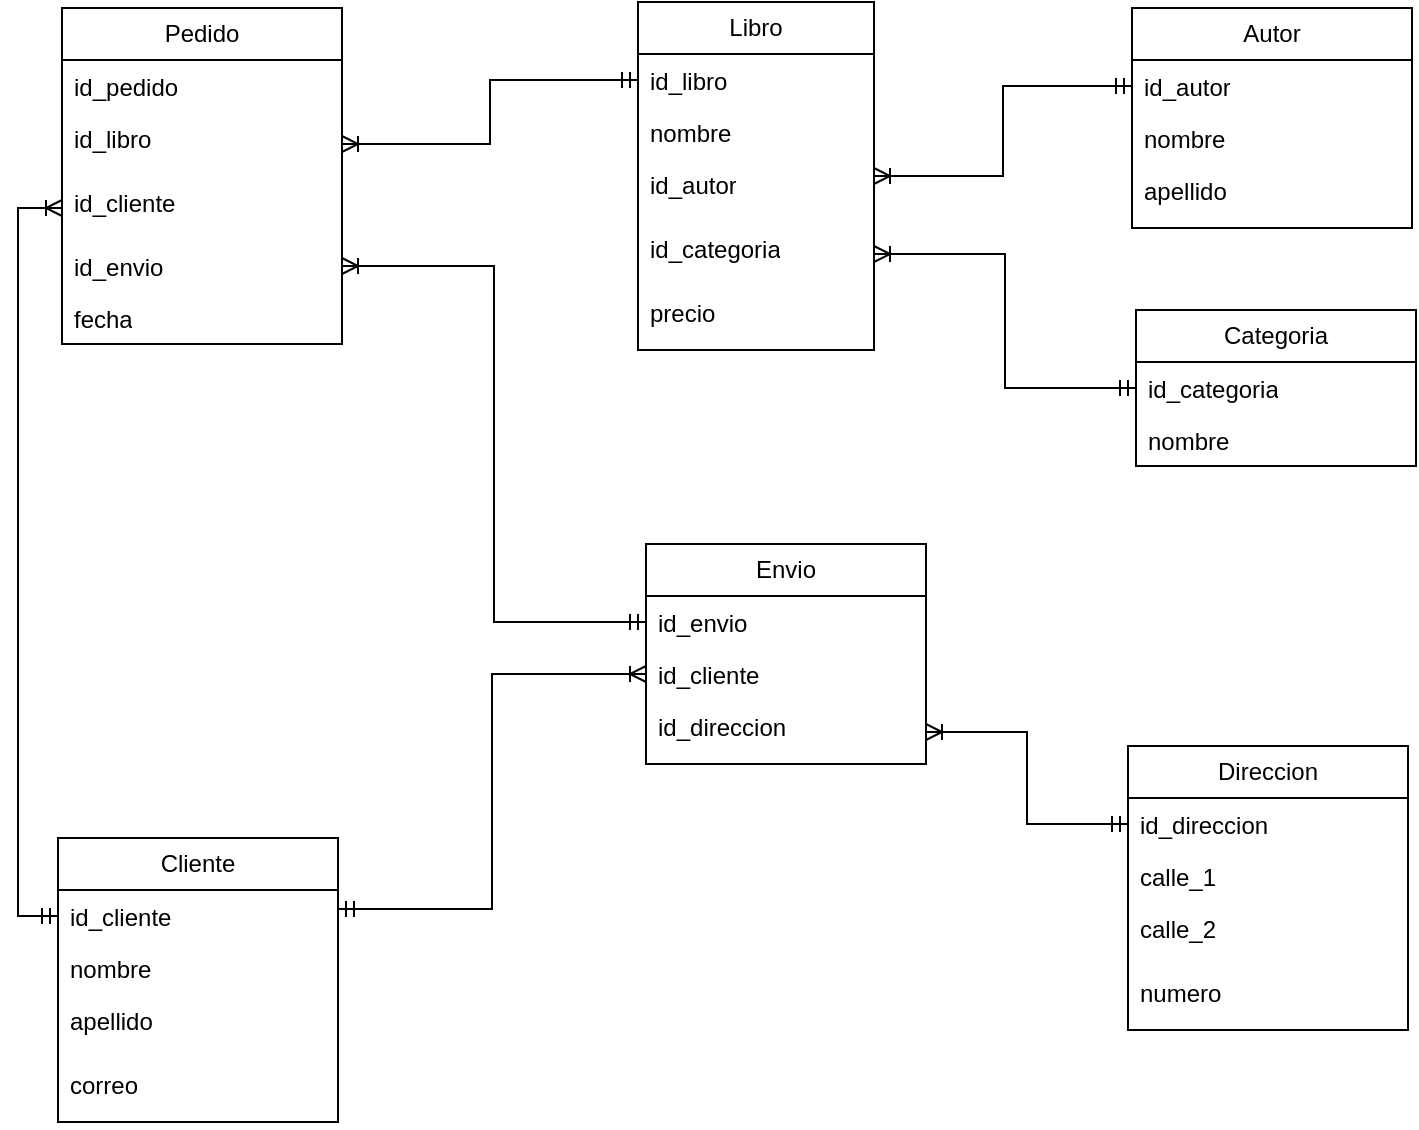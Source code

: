 <mxfile version="24.3.1" type="github">
  <diagram name="Page-1" id="NJj6v3TNy6NycYDOOsy1">
    <mxGraphModel dx="1067" dy="671" grid="0" gridSize="10" guides="1" tooltips="1" connect="1" arrows="1" fold="1" page="1" pageScale="1" pageWidth="850" pageHeight="1100" math="0" shadow="0">
      <root>
        <mxCell id="0" />
        <mxCell id="1" parent="0" />
        <mxCell id="eZbpMwk5PudAEd0YVaxT-1" value="Cliente" style="swimlane;fontStyle=0;childLayout=stackLayout;horizontal=1;startSize=26;fillColor=none;horizontalStack=0;resizeParent=1;resizeParentMax=0;resizeLast=0;collapsible=1;marginBottom=0;whiteSpace=wrap;html=1;" parent="1" vertex="1">
          <mxGeometry x="83" y="751" width="140" height="142" as="geometry" />
        </mxCell>
        <mxCell id="eZbpMwk5PudAEd0YVaxT-2" value="id_cliente" style="text;strokeColor=none;fillColor=none;align=left;verticalAlign=top;spacingLeft=4;spacingRight=4;overflow=hidden;rotatable=0;points=[[0,0.5],[1,0.5]];portConstraint=eastwest;whiteSpace=wrap;html=1;" parent="eZbpMwk5PudAEd0YVaxT-1" vertex="1">
          <mxGeometry y="26" width="140" height="26" as="geometry" />
        </mxCell>
        <mxCell id="eZbpMwk5PudAEd0YVaxT-3" value="nombre" style="text;strokeColor=none;fillColor=none;align=left;verticalAlign=top;spacingLeft=4;spacingRight=4;overflow=hidden;rotatable=0;points=[[0,0.5],[1,0.5]];portConstraint=eastwest;whiteSpace=wrap;html=1;" parent="eZbpMwk5PudAEd0YVaxT-1" vertex="1">
          <mxGeometry y="52" width="140" height="26" as="geometry" />
        </mxCell>
        <mxCell id="-5baJ4B15Eqb_kxvuub7-14" value="apellido" style="text;strokeColor=none;fillColor=none;align=left;verticalAlign=top;spacingLeft=4;spacingRight=4;overflow=hidden;rotatable=0;points=[[0,0.5],[1,0.5]];portConstraint=eastwest;whiteSpace=wrap;html=1;" vertex="1" parent="eZbpMwk5PudAEd0YVaxT-1">
          <mxGeometry y="78" width="140" height="32" as="geometry" />
        </mxCell>
        <mxCell id="eZbpMwk5PudAEd0YVaxT-4" value="&lt;div&gt;correo&lt;/div&gt;" style="text;strokeColor=none;fillColor=none;align=left;verticalAlign=top;spacingLeft=4;spacingRight=4;overflow=hidden;rotatable=0;points=[[0,0.5],[1,0.5]];portConstraint=eastwest;whiteSpace=wrap;html=1;" parent="eZbpMwk5PudAEd0YVaxT-1" vertex="1">
          <mxGeometry y="110" width="140" height="32" as="geometry" />
        </mxCell>
        <mxCell id="-5baJ4B15Eqb_kxvuub7-17" style="edgeStyle=orthogonalEdgeStyle;rounded=0;orthogonalLoop=1;jettySize=auto;html=1;entryX=0;entryY=0.5;entryDx=0;entryDy=0;endArrow=ERmandOne;endFill=0;startArrow=ERoneToMany;startFill=0;" edge="1" parent="1" source="eZbpMwk5PudAEd0YVaxT-6" target="-5baJ4B15Eqb_kxvuub7-2">
          <mxGeometry relative="1" as="geometry" />
        </mxCell>
        <mxCell id="eZbpMwk5PudAEd0YVaxT-6" value="Libro" style="swimlane;fontStyle=0;childLayout=stackLayout;horizontal=1;startSize=26;fillColor=none;horizontalStack=0;resizeParent=1;resizeParentMax=0;resizeLast=0;collapsible=1;marginBottom=0;whiteSpace=wrap;html=1;" parent="1" vertex="1">
          <mxGeometry x="373" y="333" width="118" height="174" as="geometry" />
        </mxCell>
        <mxCell id="eZbpMwk5PudAEd0YVaxT-7" value="id_libro" style="text;strokeColor=none;fillColor=none;align=left;verticalAlign=top;spacingLeft=4;spacingRight=4;overflow=hidden;rotatable=0;points=[[0,0.5],[1,0.5]];portConstraint=eastwest;whiteSpace=wrap;html=1;" parent="eZbpMwk5PudAEd0YVaxT-6" vertex="1">
          <mxGeometry y="26" width="118" height="26" as="geometry" />
        </mxCell>
        <mxCell id="eZbpMwk5PudAEd0YVaxT-8" value="nombre" style="text;strokeColor=none;fillColor=none;align=left;verticalAlign=top;spacingLeft=4;spacingRight=4;overflow=hidden;rotatable=0;points=[[0,0.5],[1,0.5]];portConstraint=eastwest;whiteSpace=wrap;html=1;" parent="eZbpMwk5PudAEd0YVaxT-6" vertex="1">
          <mxGeometry y="52" width="118" height="26" as="geometry" />
        </mxCell>
        <mxCell id="eZbpMwk5PudAEd0YVaxT-9" value="id_autor" style="text;strokeColor=none;fillColor=none;align=left;verticalAlign=top;spacingLeft=4;spacingRight=4;overflow=hidden;rotatable=0;points=[[0,0.5],[1,0.5]];portConstraint=eastwest;whiteSpace=wrap;html=1;" parent="eZbpMwk5PudAEd0YVaxT-6" vertex="1">
          <mxGeometry y="78" width="118" height="32" as="geometry" />
        </mxCell>
        <mxCell id="eZbpMwk5PudAEd0YVaxT-10" value="id_categoria" style="text;strokeColor=none;fillColor=none;align=left;verticalAlign=top;spacingLeft=4;spacingRight=4;overflow=hidden;rotatable=0;points=[[0,0.5],[1,0.5]];portConstraint=eastwest;whiteSpace=wrap;html=1;" parent="eZbpMwk5PudAEd0YVaxT-6" vertex="1">
          <mxGeometry y="110" width="118" height="32" as="geometry" />
        </mxCell>
        <mxCell id="-5baJ4B15Eqb_kxvuub7-10" value="precio" style="text;strokeColor=none;fillColor=none;align=left;verticalAlign=top;spacingLeft=4;spacingRight=4;overflow=hidden;rotatable=0;points=[[0,0.5],[1,0.5]];portConstraint=eastwest;whiteSpace=wrap;html=1;" vertex="1" parent="eZbpMwk5PudAEd0YVaxT-6">
          <mxGeometry y="142" width="118" height="32" as="geometry" />
        </mxCell>
        <mxCell id="eZbpMwk5PudAEd0YVaxT-11" value="Pedido" style="swimlane;fontStyle=0;childLayout=stackLayout;horizontal=1;startSize=26;fillColor=none;horizontalStack=0;resizeParent=1;resizeParentMax=0;resizeLast=0;collapsible=1;marginBottom=0;whiteSpace=wrap;html=1;" parent="1" vertex="1">
          <mxGeometry x="85" y="336" width="140" height="168" as="geometry" />
        </mxCell>
        <mxCell id="eZbpMwk5PudAEd0YVaxT-12" value="id_pedido" style="text;strokeColor=none;fillColor=none;align=left;verticalAlign=top;spacingLeft=4;spacingRight=4;overflow=hidden;rotatable=0;points=[[0,0.5],[1,0.5]];portConstraint=eastwest;whiteSpace=wrap;html=1;" parent="eZbpMwk5PudAEd0YVaxT-11" vertex="1">
          <mxGeometry y="26" width="140" height="26" as="geometry" />
        </mxCell>
        <mxCell id="eZbpMwk5PudAEd0YVaxT-16" value="id_libro" style="text;strokeColor=none;fillColor=none;align=left;verticalAlign=top;spacingLeft=4;spacingRight=4;overflow=hidden;rotatable=0;points=[[0,0.5],[1,0.5]];portConstraint=eastwest;whiteSpace=wrap;html=1;" parent="eZbpMwk5PudAEd0YVaxT-11" vertex="1">
          <mxGeometry y="52" width="140" height="32" as="geometry" />
        </mxCell>
        <mxCell id="eZbpMwk5PudAEd0YVaxT-14" value="id_cliente" style="text;strokeColor=none;fillColor=none;align=left;verticalAlign=top;spacingLeft=4;spacingRight=4;overflow=hidden;rotatable=0;points=[[0,0.5],[1,0.5]];portConstraint=eastwest;whiteSpace=wrap;html=1;" parent="eZbpMwk5PudAEd0YVaxT-11" vertex="1">
          <mxGeometry y="84" width="140" height="32" as="geometry" />
        </mxCell>
        <mxCell id="-5baJ4B15Eqb_kxvuub7-36" value="id_envio" style="text;strokeColor=none;fillColor=none;align=left;verticalAlign=top;spacingLeft=4;spacingRight=4;overflow=hidden;rotatable=0;points=[[0,0.5],[1,0.5]];portConstraint=eastwest;whiteSpace=wrap;html=1;" vertex="1" parent="eZbpMwk5PudAEd0YVaxT-11">
          <mxGeometry y="116" width="140" height="26" as="geometry" />
        </mxCell>
        <mxCell id="eZbpMwk5PudAEd0YVaxT-13" value="fecha" style="text;strokeColor=none;fillColor=none;align=left;verticalAlign=top;spacingLeft=4;spacingRight=4;overflow=hidden;rotatable=0;points=[[0,0.5],[1,0.5]];portConstraint=eastwest;whiteSpace=wrap;html=1;" parent="eZbpMwk5PudAEd0YVaxT-11" vertex="1">
          <mxGeometry y="142" width="140" height="26" as="geometry" />
        </mxCell>
        <mxCell id="eZbpMwk5PudAEd0YVaxT-19" style="edgeStyle=orthogonalEdgeStyle;rounded=0;orthogonalLoop=1;jettySize=auto;html=1;entryX=1;entryY=0.5;entryDx=0;entryDy=0;exitX=0;exitY=0.5;exitDx=0;exitDy=0;endArrow=ERoneToMany;endFill=0;startArrow=ERmandOne;startFill=0;" parent="1" source="eZbpMwk5PudAEd0YVaxT-7" target="eZbpMwk5PudAEd0YVaxT-16" edge="1">
          <mxGeometry relative="1" as="geometry">
            <mxPoint x="470" y="179" as="sourcePoint" />
            <mxPoint x="522" y="418" as="targetPoint" />
          </mxGeometry>
        </mxCell>
        <mxCell id="-5baJ4B15Eqb_kxvuub7-1" value="Autor" style="swimlane;fontStyle=0;childLayout=stackLayout;horizontal=1;startSize=26;fillColor=none;horizontalStack=0;resizeParent=1;resizeParentMax=0;resizeLast=0;collapsible=1;marginBottom=0;whiteSpace=wrap;html=1;" vertex="1" parent="1">
          <mxGeometry x="620" y="336" width="140" height="110" as="geometry" />
        </mxCell>
        <mxCell id="-5baJ4B15Eqb_kxvuub7-2" value="id_autor" style="text;strokeColor=none;fillColor=none;align=left;verticalAlign=top;spacingLeft=4;spacingRight=4;overflow=hidden;rotatable=0;points=[[0,0.5],[1,0.5]];portConstraint=eastwest;whiteSpace=wrap;html=1;" vertex="1" parent="-5baJ4B15Eqb_kxvuub7-1">
          <mxGeometry y="26" width="140" height="26" as="geometry" />
        </mxCell>
        <mxCell id="-5baJ4B15Eqb_kxvuub7-3" value="nombre" style="text;strokeColor=none;fillColor=none;align=left;verticalAlign=top;spacingLeft=4;spacingRight=4;overflow=hidden;rotatable=0;points=[[0,0.5],[1,0.5]];portConstraint=eastwest;whiteSpace=wrap;html=1;" vertex="1" parent="-5baJ4B15Eqb_kxvuub7-1">
          <mxGeometry y="52" width="140" height="26" as="geometry" />
        </mxCell>
        <mxCell id="-5baJ4B15Eqb_kxvuub7-4" value="apellido" style="text;strokeColor=none;fillColor=none;align=left;verticalAlign=top;spacingLeft=4;spacingRight=4;overflow=hidden;rotatable=0;points=[[0,0.5],[1,0.5]];portConstraint=eastwest;whiteSpace=wrap;html=1;" vertex="1" parent="-5baJ4B15Eqb_kxvuub7-1">
          <mxGeometry y="78" width="140" height="32" as="geometry" />
        </mxCell>
        <mxCell id="-5baJ4B15Eqb_kxvuub7-6" value="Categoria" style="swimlane;fontStyle=0;childLayout=stackLayout;horizontal=1;startSize=26;fillColor=none;horizontalStack=0;resizeParent=1;resizeParentMax=0;resizeLast=0;collapsible=1;marginBottom=0;whiteSpace=wrap;html=1;" vertex="1" parent="1">
          <mxGeometry x="622" y="487" width="140" height="78" as="geometry" />
        </mxCell>
        <mxCell id="-5baJ4B15Eqb_kxvuub7-7" value="id_categoria" style="text;strokeColor=none;fillColor=none;align=left;verticalAlign=top;spacingLeft=4;spacingRight=4;overflow=hidden;rotatable=0;points=[[0,0.5],[1,0.5]];portConstraint=eastwest;whiteSpace=wrap;html=1;" vertex="1" parent="-5baJ4B15Eqb_kxvuub7-6">
          <mxGeometry y="26" width="140" height="26" as="geometry" />
        </mxCell>
        <mxCell id="-5baJ4B15Eqb_kxvuub7-8" value="nombre" style="text;strokeColor=none;fillColor=none;align=left;verticalAlign=top;spacingLeft=4;spacingRight=4;overflow=hidden;rotatable=0;points=[[0,0.5],[1,0.5]];portConstraint=eastwest;whiteSpace=wrap;html=1;" vertex="1" parent="-5baJ4B15Eqb_kxvuub7-6">
          <mxGeometry y="52" width="140" height="26" as="geometry" />
        </mxCell>
        <mxCell id="-5baJ4B15Eqb_kxvuub7-16" style="edgeStyle=orthogonalEdgeStyle;rounded=0;orthogonalLoop=1;jettySize=auto;html=1;entryX=0;entryY=0.5;entryDx=0;entryDy=0;exitX=1;exitY=0.5;exitDx=0;exitDy=0;endArrow=ERmandOne;endFill=0;startArrow=ERoneToMany;startFill=0;" edge="1" parent="1" source="eZbpMwk5PudAEd0YVaxT-10" target="-5baJ4B15Eqb_kxvuub7-7">
          <mxGeometry relative="1" as="geometry">
            <mxPoint x="544" y="257.5" as="sourcePoint" />
            <mxPoint x="588" y="516.5" as="targetPoint" />
          </mxGeometry>
        </mxCell>
        <mxCell id="-5baJ4B15Eqb_kxvuub7-21" value="Direccion" style="swimlane;fontStyle=0;childLayout=stackLayout;horizontal=1;startSize=26;fillColor=none;horizontalStack=0;resizeParent=1;resizeParentMax=0;resizeLast=0;collapsible=1;marginBottom=0;whiteSpace=wrap;html=1;" vertex="1" parent="1">
          <mxGeometry x="618" y="705" width="140" height="142" as="geometry" />
        </mxCell>
        <mxCell id="-5baJ4B15Eqb_kxvuub7-22" value="id_direccion" style="text;strokeColor=none;fillColor=none;align=left;verticalAlign=top;spacingLeft=4;spacingRight=4;overflow=hidden;rotatable=0;points=[[0,0.5],[1,0.5]];portConstraint=eastwest;whiteSpace=wrap;html=1;" vertex="1" parent="-5baJ4B15Eqb_kxvuub7-21">
          <mxGeometry y="26" width="140" height="26" as="geometry" />
        </mxCell>
        <mxCell id="-5baJ4B15Eqb_kxvuub7-23" value="calle_1" style="text;strokeColor=none;fillColor=none;align=left;verticalAlign=top;spacingLeft=4;spacingRight=4;overflow=hidden;rotatable=0;points=[[0,0.5],[1,0.5]];portConstraint=eastwest;whiteSpace=wrap;html=1;" vertex="1" parent="-5baJ4B15Eqb_kxvuub7-21">
          <mxGeometry y="52" width="140" height="26" as="geometry" />
        </mxCell>
        <mxCell id="-5baJ4B15Eqb_kxvuub7-24" value="calle_2" style="text;strokeColor=none;fillColor=none;align=left;verticalAlign=top;spacingLeft=4;spacingRight=4;overflow=hidden;rotatable=0;points=[[0,0.5],[1,0.5]];portConstraint=eastwest;whiteSpace=wrap;html=1;" vertex="1" parent="-5baJ4B15Eqb_kxvuub7-21">
          <mxGeometry y="78" width="140" height="32" as="geometry" />
        </mxCell>
        <mxCell id="-5baJ4B15Eqb_kxvuub7-25" value="numero" style="text;strokeColor=none;fillColor=none;align=left;verticalAlign=top;spacingLeft=4;spacingRight=4;overflow=hidden;rotatable=0;points=[[0,0.5],[1,0.5]];portConstraint=eastwest;whiteSpace=wrap;html=1;" vertex="1" parent="-5baJ4B15Eqb_kxvuub7-21">
          <mxGeometry y="110" width="140" height="32" as="geometry" />
        </mxCell>
        <mxCell id="-5baJ4B15Eqb_kxvuub7-27" value="Envio" style="swimlane;fontStyle=0;childLayout=stackLayout;horizontal=1;startSize=26;fillColor=none;horizontalStack=0;resizeParent=1;resizeParentMax=0;resizeLast=0;collapsible=1;marginBottom=0;whiteSpace=wrap;html=1;" vertex="1" parent="1">
          <mxGeometry x="377" y="604" width="140" height="110" as="geometry" />
        </mxCell>
        <mxCell id="-5baJ4B15Eqb_kxvuub7-28" value="id_envio" style="text;strokeColor=none;fillColor=none;align=left;verticalAlign=top;spacingLeft=4;spacingRight=4;overflow=hidden;rotatable=0;points=[[0,0.5],[1,0.5]];portConstraint=eastwest;whiteSpace=wrap;html=1;" vertex="1" parent="-5baJ4B15Eqb_kxvuub7-27">
          <mxGeometry y="26" width="140" height="26" as="geometry" />
        </mxCell>
        <mxCell id="-5baJ4B15Eqb_kxvuub7-29" value="id_cliente" style="text;strokeColor=none;fillColor=none;align=left;verticalAlign=top;spacingLeft=4;spacingRight=4;overflow=hidden;rotatable=0;points=[[0,0.5],[1,0.5]];portConstraint=eastwest;whiteSpace=wrap;html=1;" vertex="1" parent="-5baJ4B15Eqb_kxvuub7-27">
          <mxGeometry y="52" width="140" height="26" as="geometry" />
        </mxCell>
        <mxCell id="-5baJ4B15Eqb_kxvuub7-30" value="id_direccion" style="text;strokeColor=none;fillColor=none;align=left;verticalAlign=top;spacingLeft=4;spacingRight=4;overflow=hidden;rotatable=0;points=[[0,0.5],[1,0.5]];portConstraint=eastwest;whiteSpace=wrap;html=1;" vertex="1" parent="-5baJ4B15Eqb_kxvuub7-27">
          <mxGeometry y="78" width="140" height="32" as="geometry" />
        </mxCell>
        <mxCell id="-5baJ4B15Eqb_kxvuub7-33" style="edgeStyle=orthogonalEdgeStyle;rounded=0;orthogonalLoop=1;jettySize=auto;html=1;entryX=1;entryY=0.5;entryDx=0;entryDy=0;endArrow=ERoneToMany;endFill=0;startArrow=ERmandOne;startFill=0;" edge="1" parent="1" source="-5baJ4B15Eqb_kxvuub7-22" target="-5baJ4B15Eqb_kxvuub7-30">
          <mxGeometry relative="1" as="geometry" />
        </mxCell>
        <mxCell id="-5baJ4B15Eqb_kxvuub7-37" style="edgeStyle=orthogonalEdgeStyle;rounded=0;orthogonalLoop=1;jettySize=auto;html=1;entryX=1;entryY=0.5;entryDx=0;entryDy=0;endArrow=ERoneToMany;endFill=0;startArrow=ERmandOne;startFill=0;" edge="1" parent="1" source="-5baJ4B15Eqb_kxvuub7-28" target="-5baJ4B15Eqb_kxvuub7-36">
          <mxGeometry relative="1" as="geometry" />
        </mxCell>
        <mxCell id="-5baJ4B15Eqb_kxvuub7-38" style="edgeStyle=orthogonalEdgeStyle;rounded=0;orthogonalLoop=1;jettySize=auto;html=1;entryX=0;entryY=0.5;entryDx=0;entryDy=0;endArrow=ERmandOne;endFill=0;startArrow=ERoneToMany;startFill=0;" edge="1" parent="1" source="eZbpMwk5PudAEd0YVaxT-14" target="eZbpMwk5PudAEd0YVaxT-2">
          <mxGeometry relative="1" as="geometry" />
        </mxCell>
        <mxCell id="-5baJ4B15Eqb_kxvuub7-40" style="edgeStyle=orthogonalEdgeStyle;rounded=0;orthogonalLoop=1;jettySize=auto;html=1;entryX=1;entryY=0.25;entryDx=0;entryDy=0;endArrow=ERmandOne;endFill=0;startArrow=ERoneToMany;startFill=0;" edge="1" parent="1" source="-5baJ4B15Eqb_kxvuub7-29" target="eZbpMwk5PudAEd0YVaxT-1">
          <mxGeometry relative="1" as="geometry" />
        </mxCell>
      </root>
    </mxGraphModel>
  </diagram>
</mxfile>

